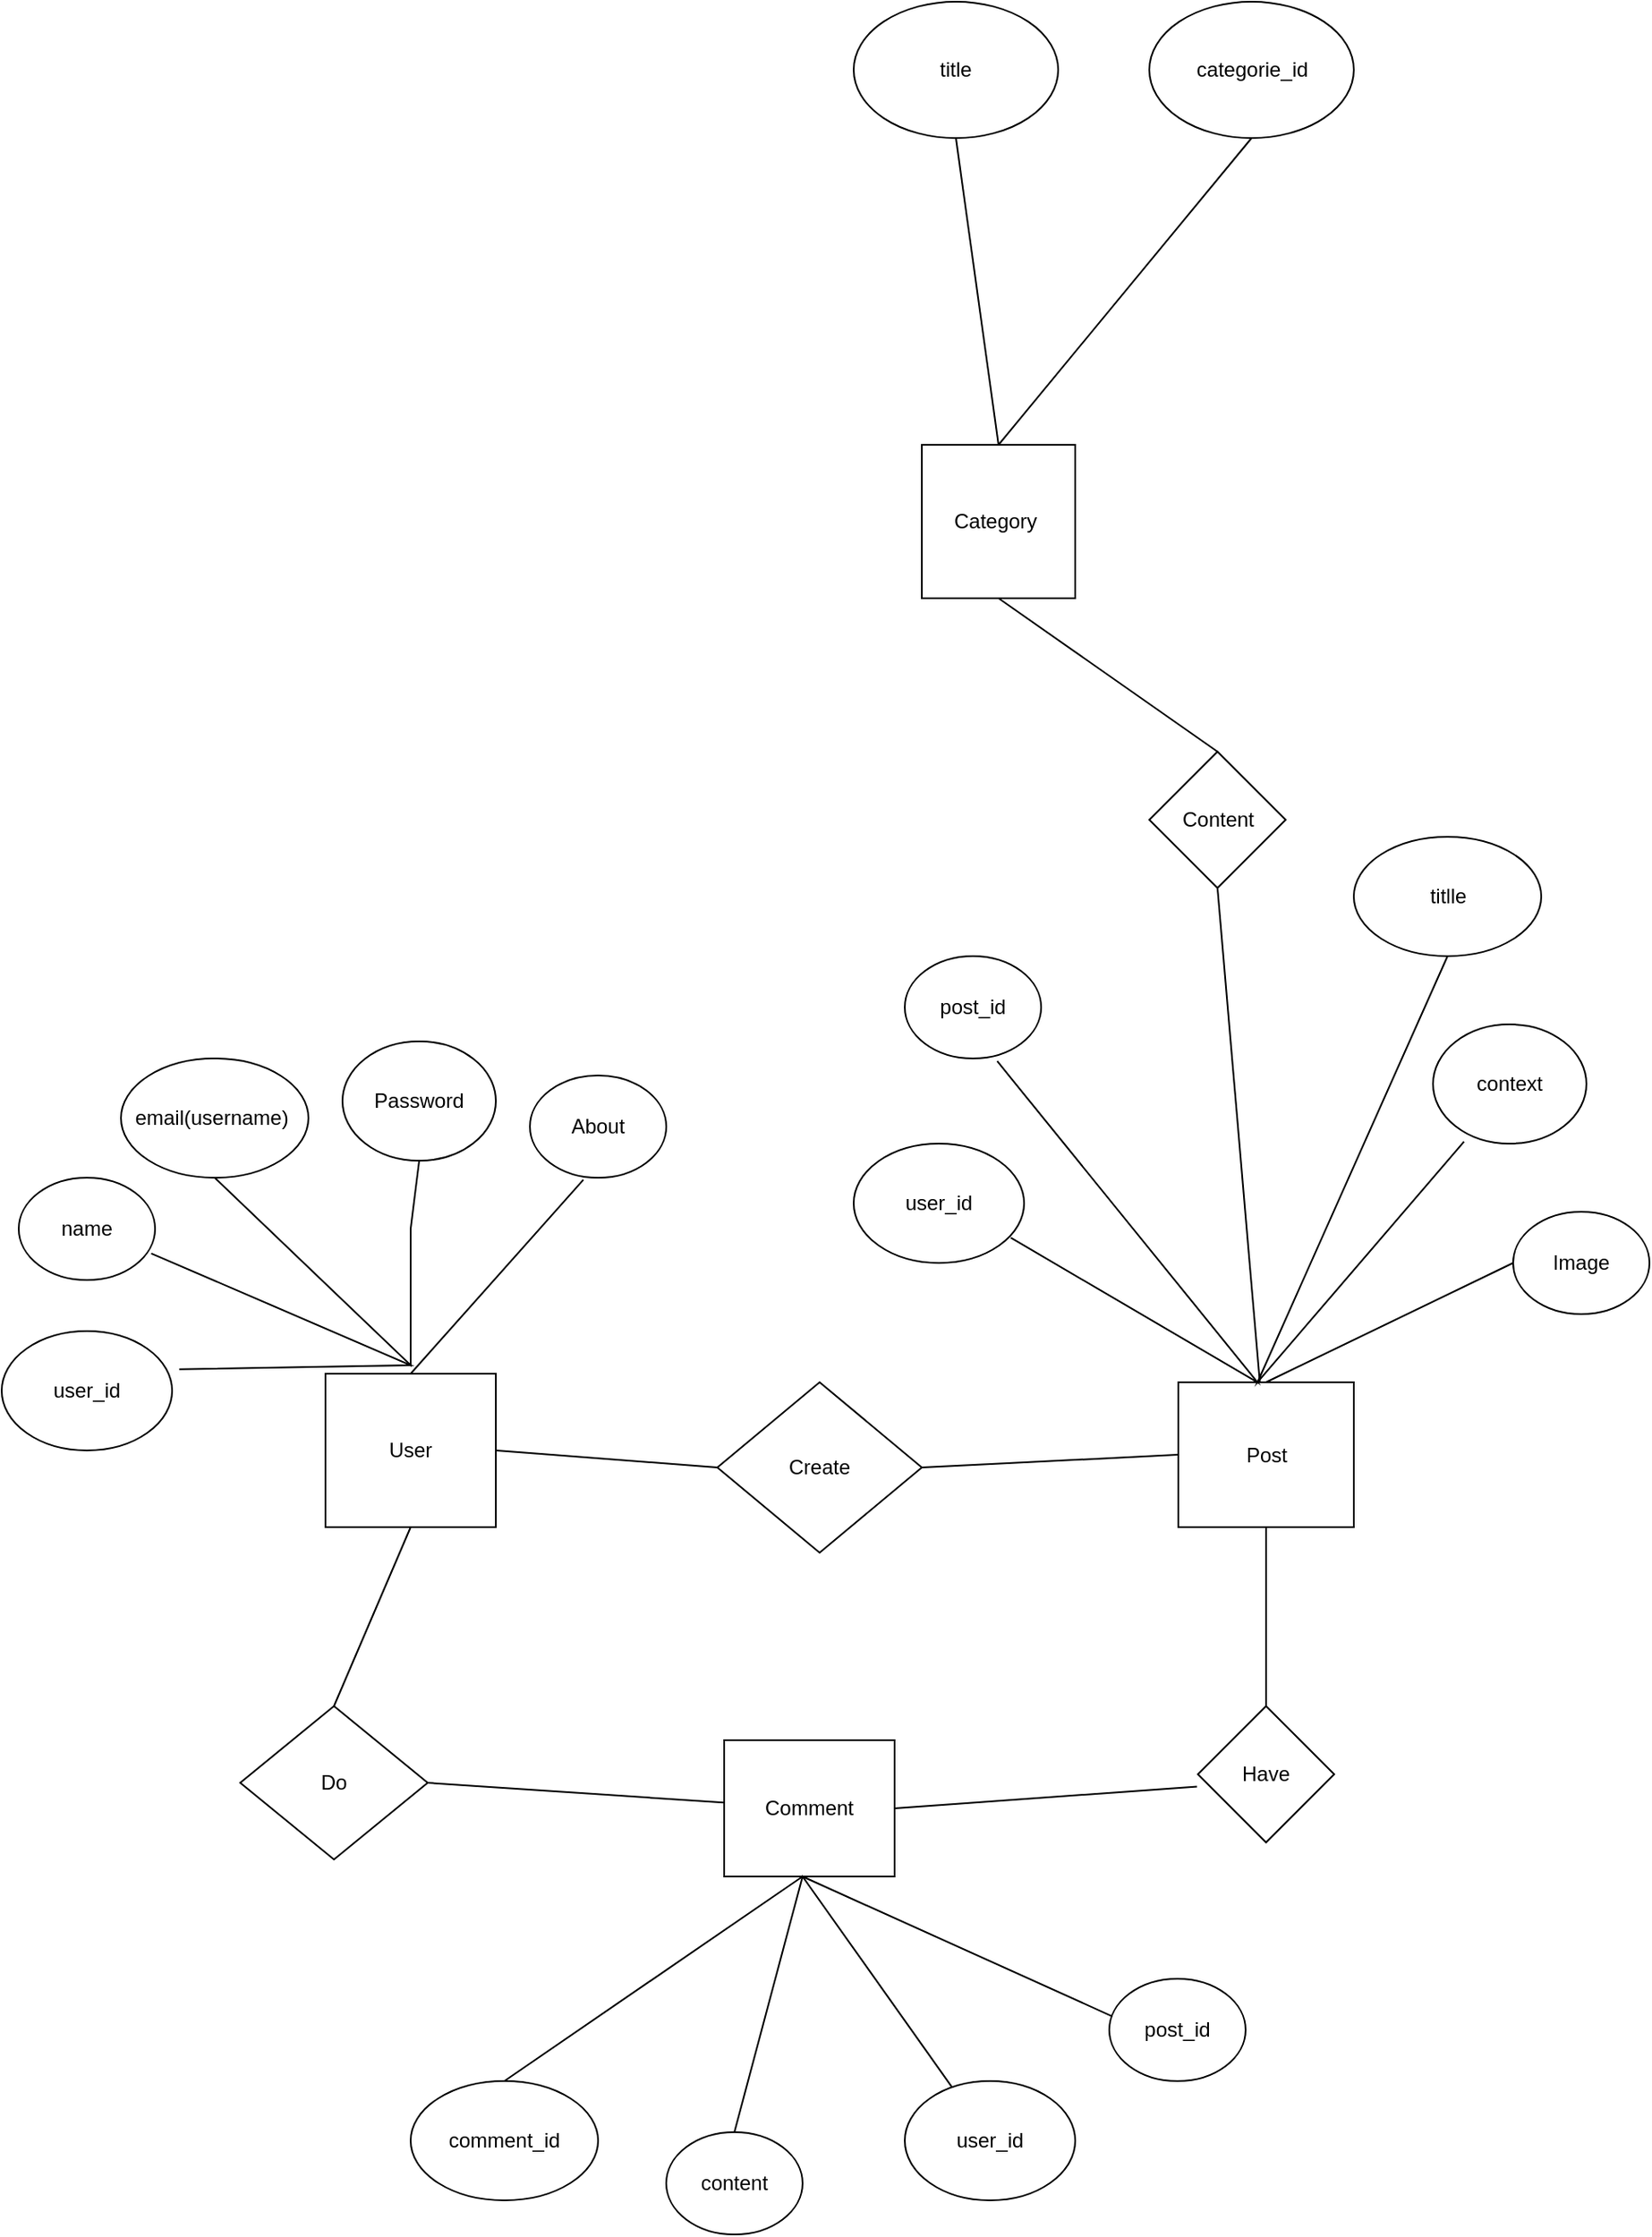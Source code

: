 <mxfile version="24.5.4" type="device">
  <diagram name="Page-1" id="b7rvHmm4R5zSuJXPWRFT">
    <mxGraphModel dx="2062" dy="1783" grid="1" gridSize="10" guides="1" tooltips="1" connect="1" arrows="1" fold="1" page="1" pageScale="1" pageWidth="827" pageHeight="1169" math="0" shadow="0">
      <root>
        <mxCell id="0" />
        <mxCell id="1" parent="0" />
        <mxCell id="fgjjbp0e9OJu9rGo0koz-1" value="User" style="rounded=0;whiteSpace=wrap;html=1;spacing=7;" vertex="1" parent="1">
          <mxGeometry x="130" y="495" width="100" height="90" as="geometry" />
        </mxCell>
        <mxCell id="fgjjbp0e9OJu9rGo0koz-3" value="user_id" style="ellipse;whiteSpace=wrap;html=1;spacing=7;" vertex="1" parent="1">
          <mxGeometry x="-60" y="470" width="100" height="70" as="geometry" />
        </mxCell>
        <mxCell id="fgjjbp0e9OJu9rGo0koz-4" value="name" style="ellipse;whiteSpace=wrap;html=1;spacing=7;" vertex="1" parent="1">
          <mxGeometry x="-50" y="380" width="80" height="60" as="geometry" />
        </mxCell>
        <mxCell id="fgjjbp0e9OJu9rGo0koz-9" value="Password" style="ellipse;whiteSpace=wrap;html=1;spacing=7;" vertex="1" parent="1">
          <mxGeometry x="140" y="300" width="90" height="70" as="geometry" />
        </mxCell>
        <mxCell id="fgjjbp0e9OJu9rGo0koz-10" value="email(username)&amp;nbsp;" style="ellipse;whiteSpace=wrap;html=1;spacing=7;" vertex="1" parent="1">
          <mxGeometry x="10" y="310" width="110" height="70" as="geometry" />
        </mxCell>
        <mxCell id="fgjjbp0e9OJu9rGo0koz-11" value="" style="endArrow=none;html=1;rounded=0;entryX=1.042;entryY=0.32;entryDx=0;entryDy=0;exitX=0.972;exitY=0.74;exitDx=0;exitDy=0;exitPerimeter=0;entryPerimeter=0;spacing=7;" edge="1" parent="1" source="fgjjbp0e9OJu9rGo0koz-4" target="fgjjbp0e9OJu9rGo0koz-3">
          <mxGeometry width="50" height="50" relative="1" as="geometry">
            <mxPoint x="390" y="480" as="sourcePoint" />
            <mxPoint x="440" y="430" as="targetPoint" />
            <Array as="points">
              <mxPoint x="180" y="490" />
            </Array>
          </mxGeometry>
        </mxCell>
        <mxCell id="fgjjbp0e9OJu9rGo0koz-12" value="" style="endArrow=none;html=1;rounded=0;entryX=0.5;entryY=1;entryDx=0;entryDy=0;exitX=0.5;exitY=1;exitDx=0;exitDy=0;spacing=7;" edge="1" parent="1" source="fgjjbp0e9OJu9rGo0koz-9" target="fgjjbp0e9OJu9rGo0koz-10">
          <mxGeometry width="50" height="50" relative="1" as="geometry">
            <mxPoint x="190" y="373" as="sourcePoint" />
            <mxPoint x="440" y="430" as="targetPoint" />
            <Array as="points">
              <mxPoint x="180" y="410" />
              <mxPoint x="180" y="490" />
            </Array>
          </mxGeometry>
        </mxCell>
        <mxCell id="fgjjbp0e9OJu9rGo0koz-13" value="About" style="ellipse;whiteSpace=wrap;html=1;spacing=7;" vertex="1" parent="1">
          <mxGeometry x="250" y="320" width="80" height="60" as="geometry" />
        </mxCell>
        <mxCell id="fgjjbp0e9OJu9rGo0koz-14" value="" style="endArrow=none;html=1;rounded=0;entryX=0.5;entryY=0;entryDx=0;entryDy=0;exitX=0.392;exitY=1.02;exitDx=0;exitDy=0;exitPerimeter=0;spacing=7;" edge="1" parent="1" source="fgjjbp0e9OJu9rGo0koz-13" target="fgjjbp0e9OJu9rGo0koz-1">
          <mxGeometry width="50" height="50" relative="1" as="geometry">
            <mxPoint x="245" y="363" as="sourcePoint" />
            <mxPoint x="120" y="370" as="targetPoint" />
            <Array as="points" />
          </mxGeometry>
        </mxCell>
        <mxCell id="fgjjbp0e9OJu9rGo0koz-15" value="Post" style="rounded=0;whiteSpace=wrap;html=1;spacing=7;" vertex="1" parent="1">
          <mxGeometry x="630.5" y="500" width="103" height="85" as="geometry" />
        </mxCell>
        <mxCell id="fgjjbp0e9OJu9rGo0koz-16" value="user_id" style="ellipse;whiteSpace=wrap;html=1;spacing=7;" vertex="1" parent="1">
          <mxGeometry x="440" y="360" width="100" height="70" as="geometry" />
        </mxCell>
        <mxCell id="fgjjbp0e9OJu9rGo0koz-17" value="post_id" style="ellipse;whiteSpace=wrap;html=1;spacing=7;" vertex="1" parent="1">
          <mxGeometry x="470" y="250" width="80" height="60" as="geometry" />
        </mxCell>
        <mxCell id="fgjjbp0e9OJu9rGo0koz-18" value="context" style="ellipse;whiteSpace=wrap;html=1;spacing=7;" vertex="1" parent="1">
          <mxGeometry x="780" y="290" width="90" height="70" as="geometry" />
        </mxCell>
        <mxCell id="fgjjbp0e9OJu9rGo0koz-19" value="titlle" style="ellipse;whiteSpace=wrap;html=1;spacing=7;" vertex="1" parent="1">
          <mxGeometry x="733.5" y="180" width="110" height="70" as="geometry" />
        </mxCell>
        <mxCell id="fgjjbp0e9OJu9rGo0koz-20" value="" style="endArrow=none;html=1;rounded=0;entryX=0.922;entryY=0.789;entryDx=0;entryDy=0;exitX=0.678;exitY=1.027;exitDx=0;exitDy=0;exitPerimeter=0;entryPerimeter=0;spacing=7;" edge="1" parent="1" source="fgjjbp0e9OJu9rGo0koz-17" target="fgjjbp0e9OJu9rGo0koz-16">
          <mxGeometry width="50" height="50" relative="1" as="geometry">
            <mxPoint x="887" y="490" as="sourcePoint" />
            <mxPoint x="937" y="440" as="targetPoint" />
            <Array as="points">
              <mxPoint x="677" y="500" />
            </Array>
          </mxGeometry>
        </mxCell>
        <mxCell id="fgjjbp0e9OJu9rGo0koz-21" value="" style="endArrow=none;html=1;rounded=0;entryX=0.5;entryY=1;entryDx=0;entryDy=0;exitX=0.202;exitY=0.983;exitDx=0;exitDy=0;spacing=7;exitPerimeter=0;" edge="1" parent="1" source="fgjjbp0e9OJu9rGo0koz-18" target="fgjjbp0e9OJu9rGo0koz-19">
          <mxGeometry width="50" height="50" relative="1" as="geometry">
            <mxPoint x="687" y="383" as="sourcePoint" />
            <mxPoint x="937" y="440" as="targetPoint" />
            <Array as="points">
              <mxPoint x="677" y="500" />
            </Array>
          </mxGeometry>
        </mxCell>
        <mxCell id="fgjjbp0e9OJu9rGo0koz-22" value="Image" style="ellipse;whiteSpace=wrap;html=1;spacing=7;" vertex="1" parent="1">
          <mxGeometry x="827" y="400" width="80" height="60" as="geometry" />
        </mxCell>
        <mxCell id="fgjjbp0e9OJu9rGo0koz-23" value="" style="endArrow=none;html=1;rounded=0;entryX=0.5;entryY=0;entryDx=0;entryDy=0;exitX=0;exitY=0.5;exitDx=0;exitDy=0;spacing=7;" edge="1" parent="1" source="fgjjbp0e9OJu9rGo0koz-22" target="fgjjbp0e9OJu9rGo0koz-15">
          <mxGeometry width="50" height="50" relative="1" as="geometry">
            <mxPoint x="742" y="373" as="sourcePoint" />
            <mxPoint x="617" y="380" as="targetPoint" />
            <Array as="points" />
          </mxGeometry>
        </mxCell>
        <mxCell id="fgjjbp0e9OJu9rGo0koz-25" value="Create" style="rhombus;whiteSpace=wrap;html=1;" vertex="1" parent="1">
          <mxGeometry x="360" y="500" width="120" height="100" as="geometry" />
        </mxCell>
        <mxCell id="fgjjbp0e9OJu9rGo0koz-28" value="" style="endArrow=none;html=1;rounded=0;entryX=0;entryY=0.5;entryDx=0;entryDy=0;exitX=1;exitY=0.5;exitDx=0;exitDy=0;" edge="1" parent="1" source="fgjjbp0e9OJu9rGo0koz-25" target="fgjjbp0e9OJu9rGo0koz-15">
          <mxGeometry width="50" height="50" relative="1" as="geometry">
            <mxPoint x="370" y="580" as="sourcePoint" />
            <mxPoint x="420" y="530" as="targetPoint" />
          </mxGeometry>
        </mxCell>
        <mxCell id="fgjjbp0e9OJu9rGo0koz-29" value="" style="endArrow=none;html=1;rounded=0;entryX=0;entryY=0.5;entryDx=0;entryDy=0;exitX=1;exitY=0.5;exitDx=0;exitDy=0;" edge="1" parent="1" source="fgjjbp0e9OJu9rGo0koz-1" target="fgjjbp0e9OJu9rGo0koz-25">
          <mxGeometry width="50" height="50" relative="1" as="geometry">
            <mxPoint x="370" y="580" as="sourcePoint" />
            <mxPoint x="420" y="530" as="targetPoint" />
          </mxGeometry>
        </mxCell>
        <mxCell id="fgjjbp0e9OJu9rGo0koz-30" value="Comment" style="rounded=0;whiteSpace=wrap;html=1;spacing=7;" vertex="1" parent="1">
          <mxGeometry x="364" y="710" width="100" height="80" as="geometry" />
        </mxCell>
        <mxCell id="fgjjbp0e9OJu9rGo0koz-31" value="user_id" style="ellipse;whiteSpace=wrap;html=1;spacing=7;" vertex="1" parent="1">
          <mxGeometry x="470" y="910" width="100" height="70" as="geometry" />
        </mxCell>
        <mxCell id="fgjjbp0e9OJu9rGo0koz-32" value="content" style="ellipse;whiteSpace=wrap;html=1;spacing=7;" vertex="1" parent="1">
          <mxGeometry x="330" y="940" width="80" height="60" as="geometry" />
        </mxCell>
        <mxCell id="fgjjbp0e9OJu9rGo0koz-34" value="comment_id" style="ellipse;whiteSpace=wrap;html=1;spacing=7;" vertex="1" parent="1">
          <mxGeometry x="180" y="910" width="110" height="70" as="geometry" />
        </mxCell>
        <mxCell id="fgjjbp0e9OJu9rGo0koz-35" value="" style="endArrow=none;html=1;rounded=0;exitX=0.5;exitY=0;exitDx=0;exitDy=0;spacing=7;" edge="1" parent="1" source="fgjjbp0e9OJu9rGo0koz-32" target="fgjjbp0e9OJu9rGo0koz-31">
          <mxGeometry width="50" height="50" relative="1" as="geometry">
            <mxPoint x="620" y="675" as="sourcePoint" />
            <mxPoint x="670" y="625" as="targetPoint" />
            <Array as="points">
              <mxPoint x="410" y="790" />
            </Array>
          </mxGeometry>
        </mxCell>
        <mxCell id="fgjjbp0e9OJu9rGo0koz-37" value="post_id" style="ellipse;whiteSpace=wrap;html=1;spacing=7;" vertex="1" parent="1">
          <mxGeometry x="590" y="850" width="80" height="60" as="geometry" />
        </mxCell>
        <mxCell id="fgjjbp0e9OJu9rGo0koz-38" value="" style="endArrow=none;html=1;rounded=0;spacing=7;exitX=0.022;exitY=0.367;exitDx=0;exitDy=0;exitPerimeter=0;" edge="1" parent="1" source="fgjjbp0e9OJu9rGo0koz-37">
          <mxGeometry width="50" height="50" relative="1" as="geometry">
            <mxPoint x="630" y="830" as="sourcePoint" />
            <mxPoint x="410" y="790" as="targetPoint" />
            <Array as="points" />
          </mxGeometry>
        </mxCell>
        <mxCell id="fgjjbp0e9OJu9rGo0koz-39" value="" style="endArrow=none;html=1;rounded=0;exitX=0.5;exitY=0;exitDx=0;exitDy=0;" edge="1" parent="1" source="fgjjbp0e9OJu9rGo0koz-34">
          <mxGeometry width="50" height="50" relative="1" as="geometry">
            <mxPoint x="370" y="870" as="sourcePoint" />
            <mxPoint x="410" y="790" as="targetPoint" />
          </mxGeometry>
        </mxCell>
        <mxCell id="fgjjbp0e9OJu9rGo0koz-40" value="Do" style="rhombus;whiteSpace=wrap;html=1;" vertex="1" parent="1">
          <mxGeometry x="80" y="690" width="110" height="90" as="geometry" />
        </mxCell>
        <mxCell id="fgjjbp0e9OJu9rGo0koz-41" value="" style="endArrow=none;html=1;rounded=0;entryX=0.5;entryY=1;entryDx=0;entryDy=0;exitX=0.5;exitY=0;exitDx=0;exitDy=0;" edge="1" parent="1" source="fgjjbp0e9OJu9rGo0koz-40" target="fgjjbp0e9OJu9rGo0koz-1">
          <mxGeometry width="50" height="50" relative="1" as="geometry">
            <mxPoint x="370" y="770" as="sourcePoint" />
            <mxPoint x="420" y="720" as="targetPoint" />
          </mxGeometry>
        </mxCell>
        <mxCell id="fgjjbp0e9OJu9rGo0koz-42" value="" style="endArrow=none;html=1;rounded=0;entryX=1;entryY=0.5;entryDx=0;entryDy=0;" edge="1" parent="1" source="fgjjbp0e9OJu9rGo0koz-30" target="fgjjbp0e9OJu9rGo0koz-40">
          <mxGeometry width="50" height="50" relative="1" as="geometry">
            <mxPoint x="360" y="750" as="sourcePoint" />
            <mxPoint x="420" y="720" as="targetPoint" />
          </mxGeometry>
        </mxCell>
        <mxCell id="fgjjbp0e9OJu9rGo0koz-43" value="Have" style="rhombus;whiteSpace=wrap;html=1;" vertex="1" parent="1">
          <mxGeometry x="642" y="690" width="80" height="80" as="geometry" />
        </mxCell>
        <mxCell id="fgjjbp0e9OJu9rGo0koz-44" value="" style="endArrow=none;html=1;rounded=0;entryX=1;entryY=0.5;entryDx=0;entryDy=0;exitX=-0.007;exitY=0.59;exitDx=0;exitDy=0;exitPerimeter=0;" edge="1" parent="1" source="fgjjbp0e9OJu9rGo0koz-43" target="fgjjbp0e9OJu9rGo0koz-30">
          <mxGeometry width="50" height="50" relative="1" as="geometry">
            <mxPoint x="370" y="770" as="sourcePoint" />
            <mxPoint x="420" y="720" as="targetPoint" />
          </mxGeometry>
        </mxCell>
        <mxCell id="fgjjbp0e9OJu9rGo0koz-45" value="" style="endArrow=none;html=1;rounded=0;entryX=0.5;entryY=1;entryDx=0;entryDy=0;exitX=0.5;exitY=0;exitDx=0;exitDy=0;" edge="1" parent="1" source="fgjjbp0e9OJu9rGo0koz-43" target="fgjjbp0e9OJu9rGo0koz-15">
          <mxGeometry width="50" height="50" relative="1" as="geometry">
            <mxPoint x="370" y="770" as="sourcePoint" />
            <mxPoint x="420" y="720" as="targetPoint" />
          </mxGeometry>
        </mxCell>
        <mxCell id="fgjjbp0e9OJu9rGo0koz-46" value="Category&amp;nbsp;" style="whiteSpace=wrap;html=1;aspect=fixed;" vertex="1" parent="1">
          <mxGeometry x="480" y="-50" width="90" height="90" as="geometry" />
        </mxCell>
        <mxCell id="fgjjbp0e9OJu9rGo0koz-48" value="title" style="ellipse;whiteSpace=wrap;html=1;" vertex="1" parent="1">
          <mxGeometry x="440" y="-310" width="120" height="80" as="geometry" />
        </mxCell>
        <mxCell id="fgjjbp0e9OJu9rGo0koz-49" value="categorie_id" style="ellipse;whiteSpace=wrap;html=1;" vertex="1" parent="1">
          <mxGeometry x="613.5" y="-310" width="120" height="80" as="geometry" />
        </mxCell>
        <mxCell id="fgjjbp0e9OJu9rGo0koz-50" value="Content" style="rhombus;whiteSpace=wrap;html=1;" vertex="1" parent="1">
          <mxGeometry x="613.5" y="130" width="80" height="80" as="geometry" />
        </mxCell>
        <mxCell id="fgjjbp0e9OJu9rGo0koz-51" value="" style="endArrow=none;html=1;rounded=0;entryX=0.5;entryY=0;entryDx=0;entryDy=0;exitX=0.5;exitY=1;exitDx=0;exitDy=0;" edge="1" parent="1" source="fgjjbp0e9OJu9rGo0koz-49" target="fgjjbp0e9OJu9rGo0koz-46">
          <mxGeometry width="50" height="50" relative="1" as="geometry">
            <mxPoint x="370" y="-130" as="sourcePoint" />
            <mxPoint x="420" y="-180" as="targetPoint" />
          </mxGeometry>
        </mxCell>
        <mxCell id="fgjjbp0e9OJu9rGo0koz-52" value="" style="endArrow=none;html=1;rounded=0;entryX=0.5;entryY=1;entryDx=0;entryDy=0;exitX=0.5;exitY=0;exitDx=0;exitDy=0;" edge="1" parent="1" source="fgjjbp0e9OJu9rGo0koz-46" target="fgjjbp0e9OJu9rGo0koz-48">
          <mxGeometry width="50" height="50" relative="1" as="geometry">
            <mxPoint x="600" y="-130" as="sourcePoint" />
            <mxPoint x="420" y="-180" as="targetPoint" />
          </mxGeometry>
        </mxCell>
        <mxCell id="fgjjbp0e9OJu9rGo0koz-53" value="" style="endArrow=none;html=1;rounded=0;entryX=0.5;entryY=1;entryDx=0;entryDy=0;exitX=0.5;exitY=0;exitDx=0;exitDy=0;" edge="1" parent="1" source="fgjjbp0e9OJu9rGo0koz-50" target="fgjjbp0e9OJu9rGo0koz-46">
          <mxGeometry width="50" height="50" relative="1" as="geometry">
            <mxPoint x="370" y="-30" as="sourcePoint" />
            <mxPoint x="420" y="-80" as="targetPoint" />
          </mxGeometry>
        </mxCell>
        <mxCell id="fgjjbp0e9OJu9rGo0koz-54" value="" style="endArrow=none;html=1;rounded=0;entryX=0.5;entryY=1;entryDx=0;entryDy=0;" edge="1" parent="1" source="fgjjbp0e9OJu9rGo0koz-15" target="fgjjbp0e9OJu9rGo0koz-50">
          <mxGeometry width="50" height="50" relative="1" as="geometry">
            <mxPoint x="370" y="170" as="sourcePoint" />
            <mxPoint x="420" y="120" as="targetPoint" />
          </mxGeometry>
        </mxCell>
      </root>
    </mxGraphModel>
  </diagram>
</mxfile>
